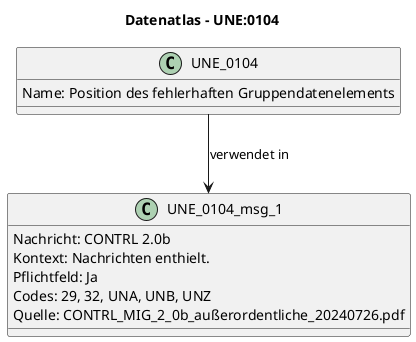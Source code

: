 @startuml
title Datenatlas – UNE:0104
class UNE_0104 {
  Name: Position des fehlerhaften Gruppendatenelements
}
class UNE_0104_msg_1 {
  Nachricht: CONTRL 2.0b
  Kontext: Nachrichten enthielt.
  Pflichtfeld: Ja
  Codes: 29, 32, UNA, UNB, UNZ
  Quelle: CONTRL_MIG_2_0b_außerordentliche_20240726.pdf
}
UNE_0104 --> UNE_0104_msg_1 : verwendet in
@enduml
